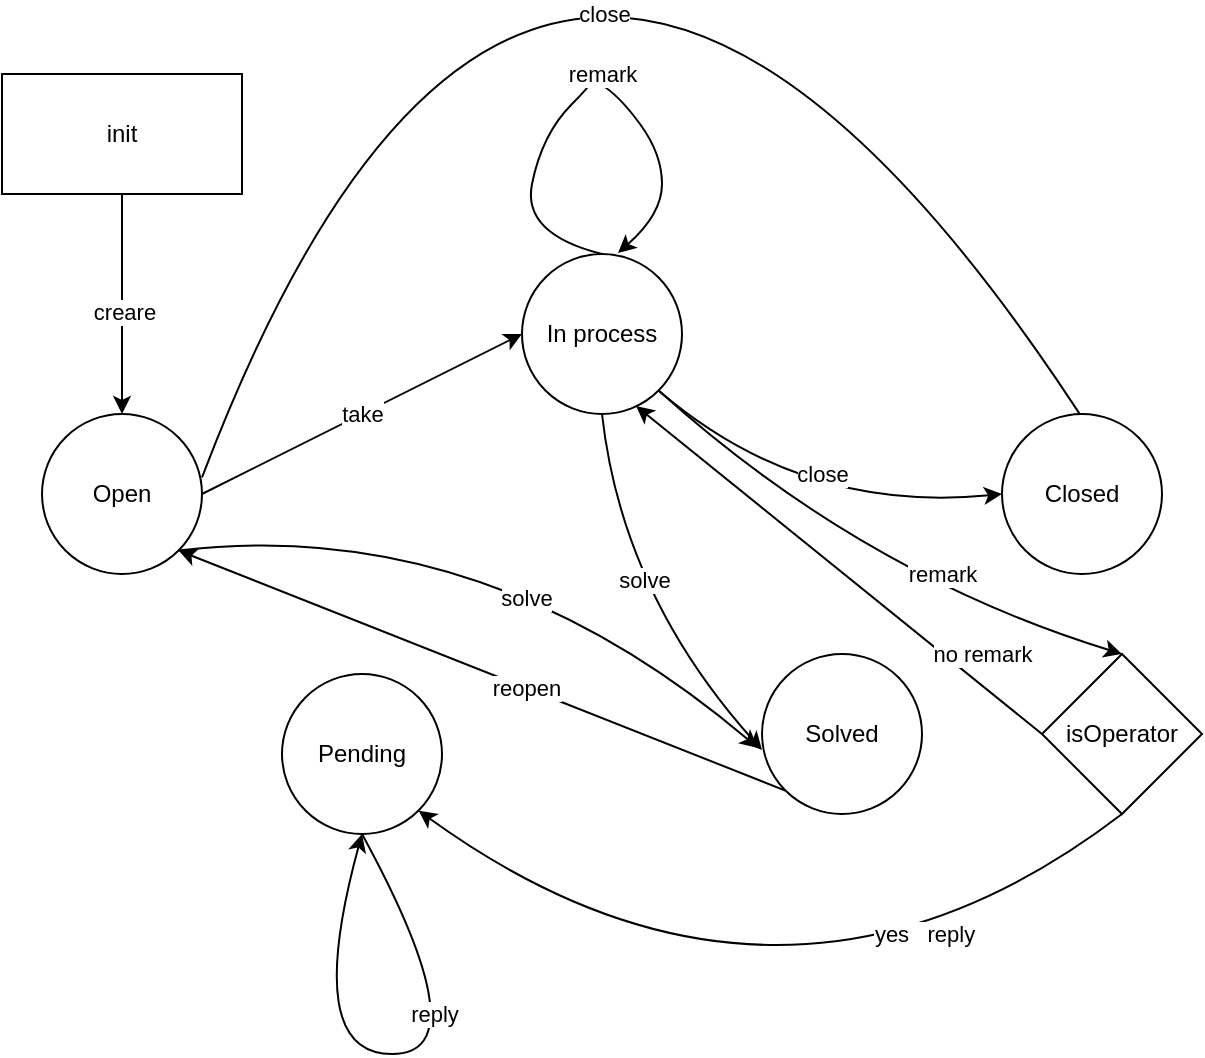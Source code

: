 <mxfile version="20.2.6" type="github">
  <diagram id="YouYj2U4Dx01pBtQAziN" name="第 1 页">
    <mxGraphModel dx="1281" dy="606" grid="1" gridSize="10" guides="1" tooltips="1" connect="1" arrows="1" fold="1" page="1" pageScale="1" pageWidth="827" pageHeight="1169" math="0" shadow="0">
      <root>
        <mxCell id="0" />
        <mxCell id="1" parent="0" />
        <mxCell id="drdi0xbM16MiaTAZyaK3-29" style="edgeStyle=none;curved=1;orthogonalLoop=1;jettySize=auto;html=1;exitX=1;exitY=0;exitDx=0;exitDy=0;entryX=0.5;entryY=0;entryDx=0;entryDy=0;" edge="1" parent="1">
          <mxGeometry relative="1" as="geometry">
            <mxPoint x="200.004" y="311.716" as="sourcePoint" />
            <mxPoint x="651.72" y="300" as="targetPoint" />
            <Array as="points">
              <mxPoint x="371.72" y="-140" />
            </Array>
          </mxGeometry>
        </mxCell>
        <mxCell id="drdi0xbM16MiaTAZyaK3-30" value="close" style="edgeLabel;html=1;align=center;verticalAlign=middle;resizable=0;points=[];" vertex="1" connectable="0" parent="drdi0xbM16MiaTAZyaK3-29">
          <mxGeometry x="0.194" y="-77" relative="1" as="geometry">
            <mxPoint x="31" y="80" as="offset" />
          </mxGeometry>
        </mxCell>
        <mxCell id="drdi0xbM16MiaTAZyaK3-33" style="edgeStyle=none;curved=1;orthogonalLoop=1;jettySize=auto;html=1;exitX=1;exitY=1;exitDx=0;exitDy=0;entryX=-0.025;entryY=0.588;entryDx=0;entryDy=0;entryPerimeter=0;" edge="1" parent="1" source="drdi0xbM16MiaTAZyaK3-1" target="drdi0xbM16MiaTAZyaK3-4">
          <mxGeometry relative="1" as="geometry">
            <Array as="points">
              <mxPoint x="340" y="330" />
            </Array>
          </mxGeometry>
        </mxCell>
        <mxCell id="drdi0xbM16MiaTAZyaK3-34" value="solve" style="edgeLabel;html=1;align=center;verticalAlign=middle;resizable=0;points=[];" vertex="1" connectable="0" parent="drdi0xbM16MiaTAZyaK3-33">
          <mxGeometry x="0.174" y="-18" relative="1" as="geometry">
            <mxPoint as="offset" />
          </mxGeometry>
        </mxCell>
        <mxCell id="drdi0xbM16MiaTAZyaK3-1" value="Open" style="ellipse;whiteSpace=wrap;html=1;aspect=fixed;" vertex="1" parent="1">
          <mxGeometry x="120" y="280" width="80" height="80" as="geometry" />
        </mxCell>
        <mxCell id="drdi0xbM16MiaTAZyaK3-45" style="edgeStyle=none;orthogonalLoop=1;jettySize=auto;html=1;exitX=0.5;exitY=1;exitDx=0;exitDy=0;entryX=0.5;entryY=1;entryDx=0;entryDy=0;curved=1;" edge="1" parent="1" source="drdi0xbM16MiaTAZyaK3-2" target="drdi0xbM16MiaTAZyaK3-2">
          <mxGeometry relative="1" as="geometry">
            <mxPoint x="270" y="500" as="targetPoint" />
            <Array as="points">
              <mxPoint x="340" y="600" />
              <mxPoint x="250" y="600" />
            </Array>
          </mxGeometry>
        </mxCell>
        <mxCell id="drdi0xbM16MiaTAZyaK3-46" value="reply" style="edgeLabel;html=1;align=center;verticalAlign=middle;resizable=0;points=[];" vertex="1" connectable="0" parent="drdi0xbM16MiaTAZyaK3-45">
          <mxGeometry x="-0.093" y="-11" relative="1" as="geometry">
            <mxPoint y="-9" as="offset" />
          </mxGeometry>
        </mxCell>
        <mxCell id="drdi0xbM16MiaTAZyaK3-2" value="Pending" style="ellipse;whiteSpace=wrap;html=1;aspect=fixed;" vertex="1" parent="1">
          <mxGeometry x="240" y="410" width="80" height="80" as="geometry" />
        </mxCell>
        <mxCell id="drdi0xbM16MiaTAZyaK3-3" value="Closed" style="ellipse;whiteSpace=wrap;html=1;aspect=fixed;" vertex="1" parent="1">
          <mxGeometry x="600" y="280" width="80" height="80" as="geometry" />
        </mxCell>
        <mxCell id="drdi0xbM16MiaTAZyaK3-31" style="edgeStyle=none;curved=1;orthogonalLoop=1;jettySize=auto;html=1;exitX=0;exitY=1;exitDx=0;exitDy=0;entryX=1;entryY=1;entryDx=0;entryDy=0;" edge="1" parent="1" source="drdi0xbM16MiaTAZyaK3-4" target="drdi0xbM16MiaTAZyaK3-1">
          <mxGeometry relative="1" as="geometry" />
        </mxCell>
        <mxCell id="drdi0xbM16MiaTAZyaK3-32" value="reopen" style="edgeLabel;html=1;align=center;verticalAlign=middle;resizable=0;points=[];" vertex="1" connectable="0" parent="drdi0xbM16MiaTAZyaK3-31">
          <mxGeometry x="-0.145" relative="1" as="geometry">
            <mxPoint as="offset" />
          </mxGeometry>
        </mxCell>
        <mxCell id="drdi0xbM16MiaTAZyaK3-4" value="Solved" style="ellipse;whiteSpace=wrap;html=1;aspect=fixed;" vertex="1" parent="1">
          <mxGeometry x="480" y="400" width="80" height="80" as="geometry" />
        </mxCell>
        <mxCell id="drdi0xbM16MiaTAZyaK3-19" style="edgeStyle=none;curved=1;orthogonalLoop=1;jettySize=auto;html=1;exitX=1;exitY=1;exitDx=0;exitDy=0;entryX=0;entryY=0.5;entryDx=0;entryDy=0;" edge="1" parent="1" source="drdi0xbM16MiaTAZyaK3-5" target="drdi0xbM16MiaTAZyaK3-3">
          <mxGeometry relative="1" as="geometry">
            <Array as="points">
              <mxPoint x="500" y="330" />
            </Array>
          </mxGeometry>
        </mxCell>
        <mxCell id="drdi0xbM16MiaTAZyaK3-21" value="close" style="edgeLabel;html=1;align=center;verticalAlign=middle;resizable=0;points=[];" vertex="1" connectable="0" parent="drdi0xbM16MiaTAZyaK3-19">
          <mxGeometry x="0.081" y="18" relative="1" as="geometry">
            <mxPoint x="1" y="-1" as="offset" />
          </mxGeometry>
        </mxCell>
        <mxCell id="drdi0xbM16MiaTAZyaK3-23" style="edgeStyle=none;curved=1;orthogonalLoop=1;jettySize=auto;html=1;exitX=0.5;exitY=1;exitDx=0;exitDy=0;entryX=0;entryY=0.6;entryDx=0;entryDy=0;entryPerimeter=0;" edge="1" parent="1" source="drdi0xbM16MiaTAZyaK3-5" target="drdi0xbM16MiaTAZyaK3-4">
          <mxGeometry relative="1" as="geometry">
            <Array as="points">
              <mxPoint x="410" y="370" />
            </Array>
          </mxGeometry>
        </mxCell>
        <mxCell id="drdi0xbM16MiaTAZyaK3-25" value="solve" style="edgeLabel;html=1;align=center;verticalAlign=middle;resizable=0;points=[];" vertex="1" connectable="0" parent="drdi0xbM16MiaTAZyaK3-23">
          <mxGeometry x="-0.133" y="11" relative="1" as="geometry">
            <mxPoint as="offset" />
          </mxGeometry>
        </mxCell>
        <mxCell id="drdi0xbM16MiaTAZyaK3-36" style="edgeStyle=none;curved=1;orthogonalLoop=1;jettySize=auto;html=1;exitX=1;exitY=1;exitDx=0;exitDy=0;entryX=0.5;entryY=0;entryDx=0;entryDy=0;" edge="1" parent="1" source="drdi0xbM16MiaTAZyaK3-5" target="drdi0xbM16MiaTAZyaK3-35">
          <mxGeometry relative="1" as="geometry">
            <Array as="points">
              <mxPoint x="530" y="360" />
            </Array>
          </mxGeometry>
        </mxCell>
        <mxCell id="drdi0xbM16MiaTAZyaK3-39" value="remark" style="edgeLabel;html=1;align=center;verticalAlign=middle;resizable=0;points=[];" vertex="1" connectable="0" parent="drdi0xbM16MiaTAZyaK3-36">
          <mxGeometry x="0.11" y="-3" relative="1" as="geometry">
            <mxPoint x="27" y="-7" as="offset" />
          </mxGeometry>
        </mxCell>
        <mxCell id="drdi0xbM16MiaTAZyaK3-53" style="edgeStyle=none;curved=1;orthogonalLoop=1;jettySize=auto;html=1;exitX=0.5;exitY=0;exitDx=0;exitDy=0;entryX=0.6;entryY=-0.006;entryDx=0;entryDy=0;entryPerimeter=0;" edge="1" parent="1" source="drdi0xbM16MiaTAZyaK3-5" target="drdi0xbM16MiaTAZyaK3-5">
          <mxGeometry relative="1" as="geometry">
            <mxPoint x="440" y="180" as="targetPoint" />
            <Array as="points">
              <mxPoint x="360" y="190" />
              <mxPoint x="370" y="140" />
              <mxPoint x="400" y="110" />
              <mxPoint x="390" y="110" />
              <mxPoint x="408" y="120" />
              <mxPoint x="430" y="150" />
              <mxPoint x="430" y="180" />
            </Array>
          </mxGeometry>
        </mxCell>
        <mxCell id="drdi0xbM16MiaTAZyaK3-54" value="remark" style="edgeLabel;html=1;align=center;verticalAlign=middle;resizable=0;points=[];" vertex="1" connectable="0" parent="drdi0xbM16MiaTAZyaK3-53">
          <mxGeometry x="0.044" y="1" relative="1" as="geometry">
            <mxPoint x="2" y="-1" as="offset" />
          </mxGeometry>
        </mxCell>
        <mxCell id="drdi0xbM16MiaTAZyaK3-5" value="In process" style="ellipse;whiteSpace=wrap;html=1;aspect=fixed;" vertex="1" parent="1">
          <mxGeometry x="360" y="200" width="80" height="80" as="geometry" />
        </mxCell>
        <mxCell id="drdi0xbM16MiaTAZyaK3-7" style="edgeStyle=orthogonalEdgeStyle;rounded=0;orthogonalLoop=1;jettySize=auto;html=1;exitX=0.5;exitY=1;exitDx=0;exitDy=0;entryX=0.5;entryY=0;entryDx=0;entryDy=0;" edge="1" parent="1" source="drdi0xbM16MiaTAZyaK3-6" target="drdi0xbM16MiaTAZyaK3-1">
          <mxGeometry relative="1" as="geometry" />
        </mxCell>
        <mxCell id="drdi0xbM16MiaTAZyaK3-47" value="creare" style="edgeLabel;html=1;align=center;verticalAlign=middle;resizable=0;points=[];" vertex="1" connectable="0" parent="drdi0xbM16MiaTAZyaK3-7">
          <mxGeometry x="0.073" y="1" relative="1" as="geometry">
            <mxPoint as="offset" />
          </mxGeometry>
        </mxCell>
        <mxCell id="drdi0xbM16MiaTAZyaK3-6" value="init" style="rounded=0;whiteSpace=wrap;html=1;" vertex="1" parent="1">
          <mxGeometry x="100" y="110" width="120" height="60" as="geometry" />
        </mxCell>
        <mxCell id="drdi0xbM16MiaTAZyaK3-10" value="" style="endArrow=classic;html=1;rounded=0;entryX=0;entryY=0.5;entryDx=0;entryDy=0;exitX=1;exitY=0.5;exitDx=0;exitDy=0;" edge="1" parent="1" source="drdi0xbM16MiaTAZyaK3-1" target="drdi0xbM16MiaTAZyaK3-5">
          <mxGeometry width="50" height="50" relative="1" as="geometry">
            <mxPoint x="390" y="390" as="sourcePoint" />
            <mxPoint x="440" y="340" as="targetPoint" />
          </mxGeometry>
        </mxCell>
        <mxCell id="drdi0xbM16MiaTAZyaK3-11" value="take" style="edgeLabel;html=1;align=center;verticalAlign=middle;resizable=0;points=[];" vertex="1" connectable="0" parent="drdi0xbM16MiaTAZyaK3-10">
          <mxGeometry x="0.005" y="1" relative="1" as="geometry">
            <mxPoint y="1" as="offset" />
          </mxGeometry>
        </mxCell>
        <mxCell id="drdi0xbM16MiaTAZyaK3-37" style="edgeStyle=none;curved=1;orthogonalLoop=1;jettySize=auto;html=1;exitX=0.5;exitY=1;exitDx=0;exitDy=0;entryX=1;entryY=1;entryDx=0;entryDy=0;" edge="1" parent="1" source="drdi0xbM16MiaTAZyaK3-35" target="drdi0xbM16MiaTAZyaK3-2">
          <mxGeometry relative="1" as="geometry">
            <Array as="points">
              <mxPoint x="490" y="610" />
            </Array>
          </mxGeometry>
        </mxCell>
        <mxCell id="drdi0xbM16MiaTAZyaK3-44" value="yes&amp;nbsp; &amp;nbsp;reply" style="edgeLabel;html=1;align=center;verticalAlign=middle;resizable=0;points=[];" vertex="1" connectable="0" parent="drdi0xbM16MiaTAZyaK3-37">
          <mxGeometry x="-0.495" y="-17" relative="1" as="geometry">
            <mxPoint x="-1" y="6" as="offset" />
          </mxGeometry>
        </mxCell>
        <mxCell id="drdi0xbM16MiaTAZyaK3-48" style="edgeStyle=none;curved=1;orthogonalLoop=1;jettySize=auto;html=1;exitX=0;exitY=0.5;exitDx=0;exitDy=0;entryX=0.713;entryY=0.95;entryDx=0;entryDy=0;entryPerimeter=0;" edge="1" parent="1" source="drdi0xbM16MiaTAZyaK3-35" target="drdi0xbM16MiaTAZyaK3-5">
          <mxGeometry relative="1" as="geometry" />
        </mxCell>
        <mxCell id="drdi0xbM16MiaTAZyaK3-49" value="no remark" style="edgeLabel;html=1;align=center;verticalAlign=middle;resizable=0;points=[];" vertex="1" connectable="0" parent="drdi0xbM16MiaTAZyaK3-48">
          <mxGeometry x="-0.57" y="-1" relative="1" as="geometry">
            <mxPoint x="13" y="-4" as="offset" />
          </mxGeometry>
        </mxCell>
        <mxCell id="drdi0xbM16MiaTAZyaK3-35" value="isOperator" style="rhombus;whiteSpace=wrap;html=1;" vertex="1" parent="1">
          <mxGeometry x="620" y="400" width="80" height="80" as="geometry" />
        </mxCell>
      </root>
    </mxGraphModel>
  </diagram>
</mxfile>
